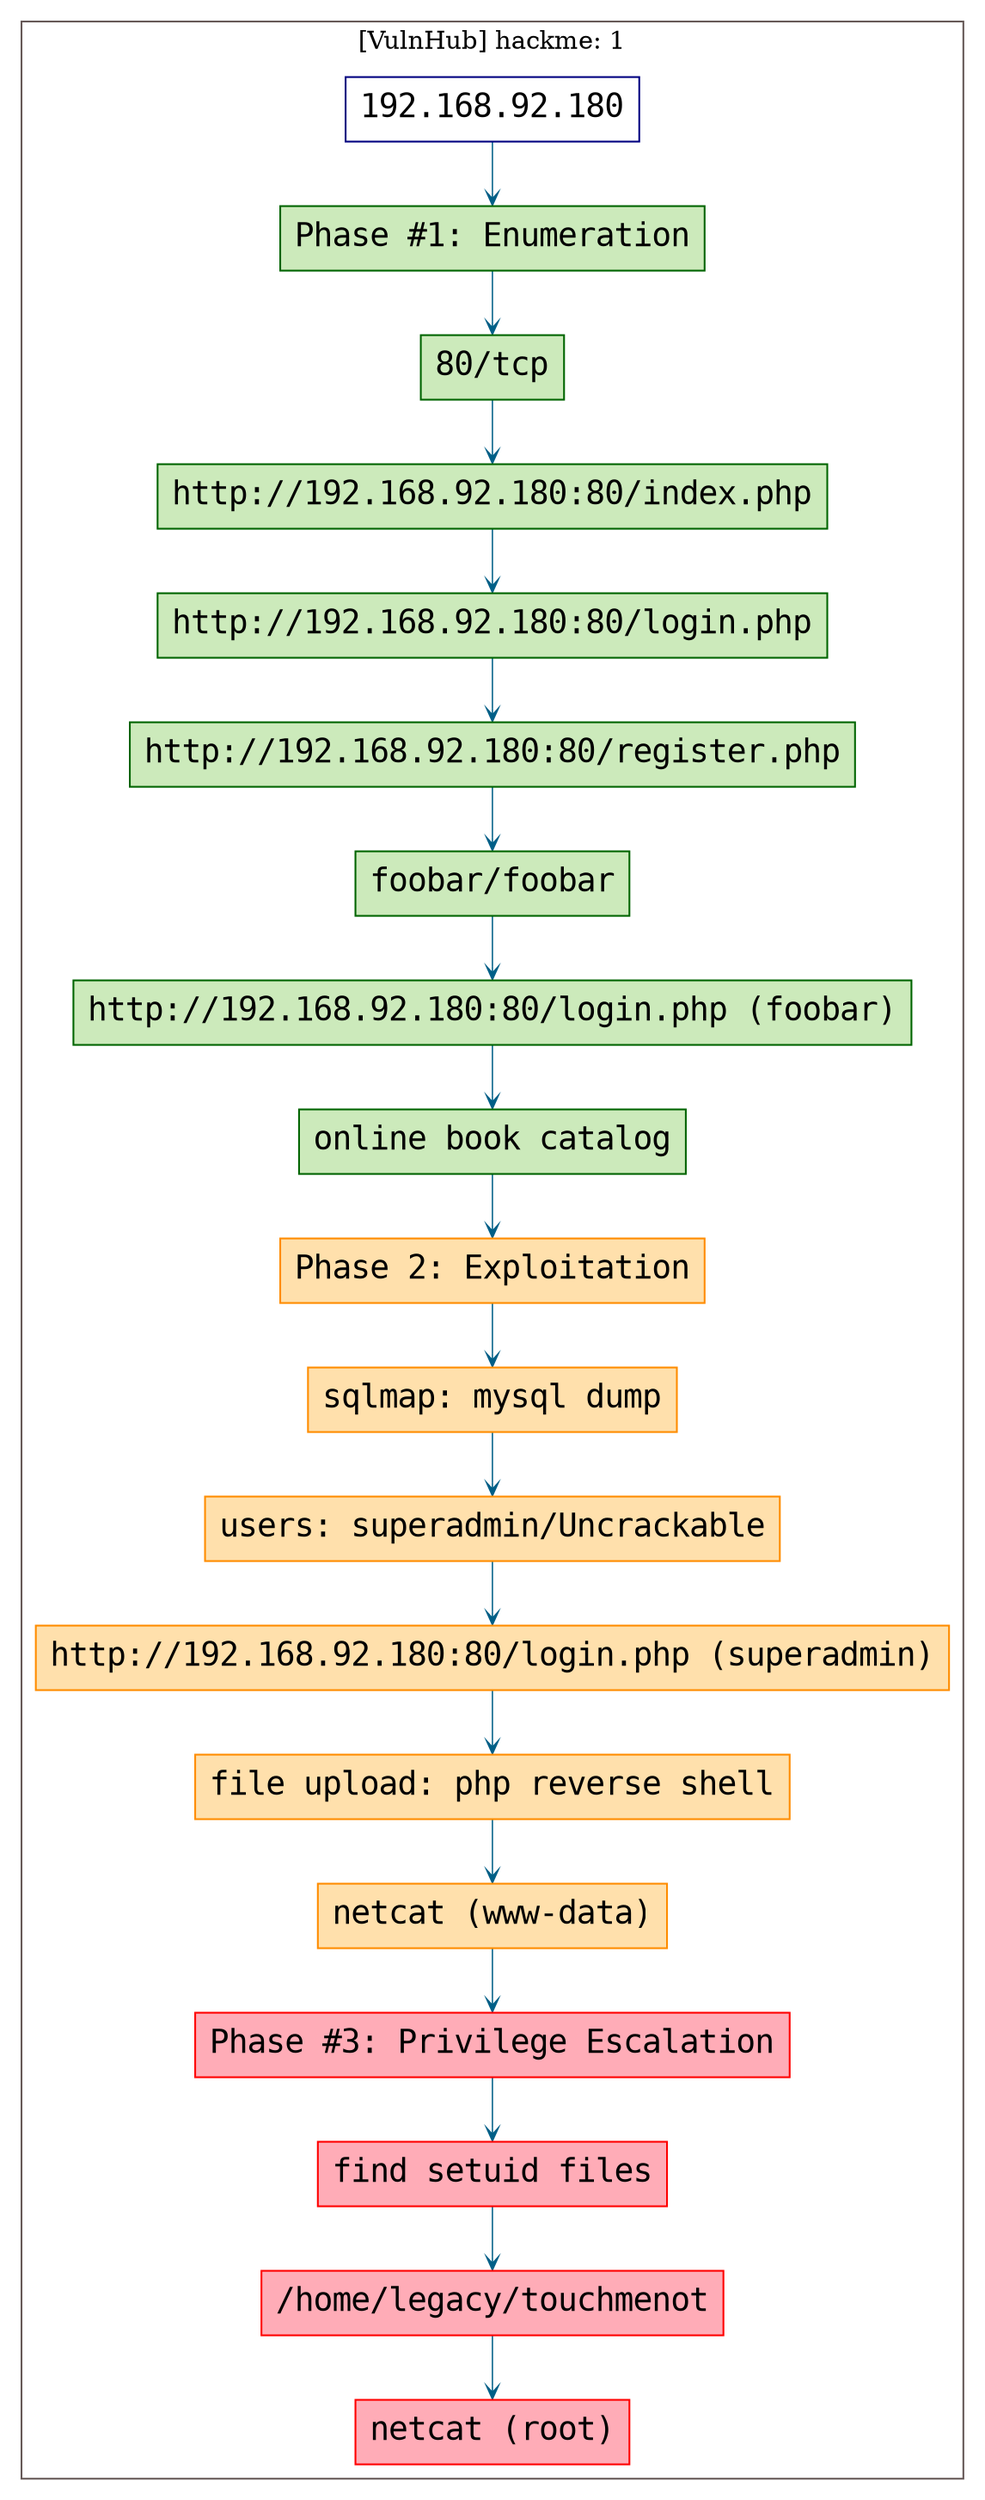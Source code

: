 digraph G {
  #rankdir=LR;
  nodesdictep=1.0; splines="ortho"; K=0.6; overlap=scale; fixedsize=true; resolution=72; bgcolor="#ffffff"; outputorder="edgesfirst";
  node [fontname="courier" fontsize=18 shape=box width=0.25 fillcolor="white" style="filled,solid"];
  edge [style=solid color="#005f87" penwidth=0.75 arrowhead=vee arrowsize=0.75 ];

  0[label="192.168.92.180" color="navyblue" fillcolor="#ffffff" tooltip="[VulnHub] hackme: 1"];
  10[label="sqlmap: mysql dump" color="darkorange" fillcolor="#ffe0ac" tooltip="Phase #2:Exploitation"];
  11[label="users: superadmin/Uncrackable" color="darkorange" fillcolor="#ffe0ac" tooltip="Phase #2:Exploitation"];
  12[label="http://192.168.92.180:80/login.php (superadmin)" color="darkorange" fillcolor="#ffe0ac" tooltip="Phase #2:Exploitation"];
  13[label="file upload: php reverse shell" color="darkorange" fillcolor="#ffe0ac" tooltip="Phase #2:Exploitation"];
  14[label="netcat (www-data)" color="darkorange" fillcolor="#ffe0ac" tooltip="Phase #2:Exploitation"];
  15[label="Phase #3: Privilege Escalation" color="red" fillcolor="#ffacb7" tooltip="Phase #3:Privilege Escalation"];
  16[label="find setuid files" color="red" fillcolor="#ffacb7" tooltip="Phase #3:Privilege Escalation"];
  17[label="/home/legacy/touchmenot" color="red" fillcolor="#ffacb7" tooltip="Phase #3:Privilege Escalation"];
  18[label="netcat (root)" color="red" fillcolor="#ffacb7" tooltip="Phase #3:Privilege Escalation"];
  1[label="Phase #1: Enumeration" color="darkgreen" fillcolor="#cceabb" tooltip="Phase #1:Enumeration"];
  2[label="80/tcp" color="darkgreen" fillcolor="#cceabb" tooltip="Phase #1:Enumeration"];
  3[label="http://192.168.92.180:80/index.php" color="darkgreen" fillcolor="#cceabb" tooltip="Phase #1:Enumeration"];
  4[label="http://192.168.92.180:80/login.php" color="darkgreen" fillcolor="#cceabb" tooltip="Phase #1:Enumeration"];
  5[label="http://192.168.92.180:80/register.php" color="darkgreen" fillcolor="#cceabb" tooltip="Phase #1:Enumeration"];
  6[label="foobar/foobar" color="darkgreen" fillcolor="#cceabb" tooltip="Phase #1:Enumeration"];
  7[label="http://192.168.92.180:80/login.php (foobar)" color="darkgreen" fillcolor="#cceabb" tooltip="Phase #1:Enumeration"];
  8[label="online book catalog" color="darkgreen" fillcolor="#cceabb" tooltip="Phase #1:Enumeration"];
  9[label="Phase 2: Exploitation" color="darkorange" fillcolor="#ffe0ac" tooltip="Phase #2:Exploitation"];

  subgraph cluster_0 {
    node [style="filled,solid"];
    label = "[VulnHub] hackme: 1";
    color = "#665957";
    0 -> 1 [color="#005f87"];
    1 -> 2 [color="#005f87"];
    10 -> 11 [color="#005f87"];
    11 -> 12 [color="#005f87"];
    12 -> 13 [color="#005f87"];
    13 -> 14 [color="#005f87"];
    14 -> 15 [color="#005f87"];
    15 -> 16 [color="#005f87"];
    16 -> 17 [color="#005f87"];
    17 -> 18 [color="#005f87"];
    2 -> 3 [color="#005f87"];
    3 -> 4 [color="#005f87"];
    4 -> 5 [color="#005f87"];
    5 -> 6 [color="#005f87"];
    6 -> 7 [color="#005f87"];
    7 -> 8 [color="#005f87"];
    8 -> 9 [color="#005f87"];
    9 -> 10 [color="#005f87"];
  }
}
